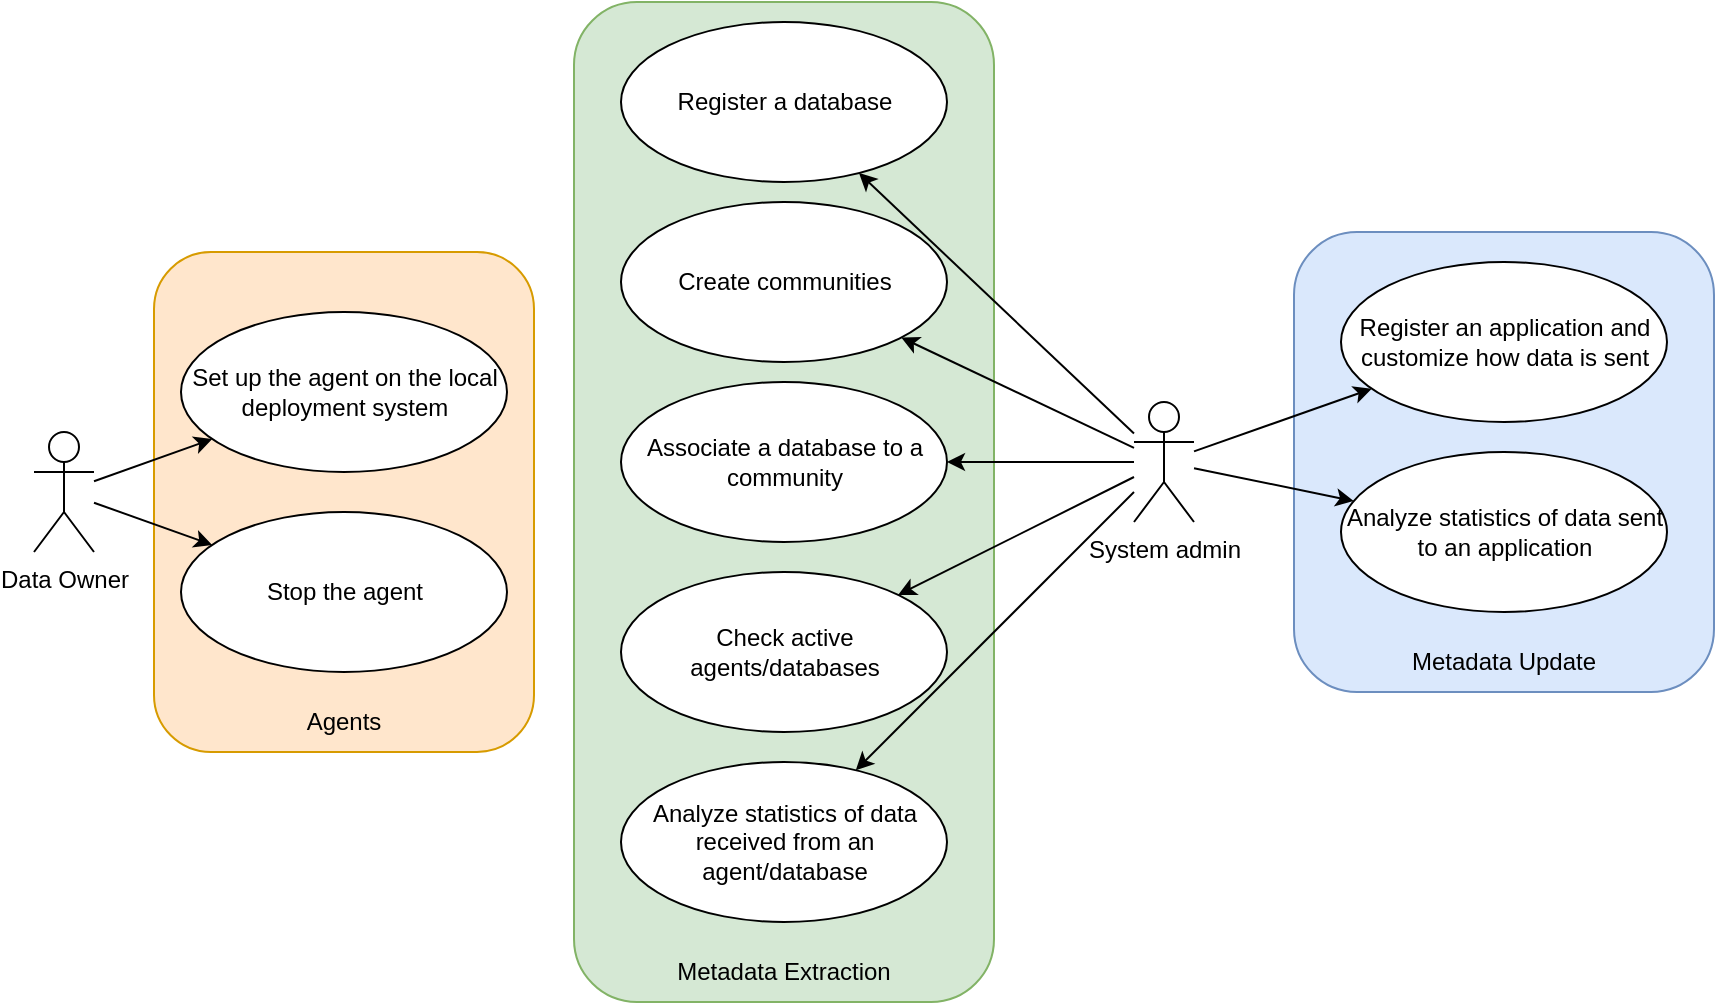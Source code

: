 <mxfile version="15.2.5" type="device"><diagram id="7tema-S1-CnV1HL1y2DF" name="Page-1"><mxGraphModel dx="1422" dy="812" grid="1" gridSize="10" guides="1" tooltips="1" connect="1" arrows="1" fold="1" page="1" pageScale="1" pageWidth="1100" pageHeight="850" math="0" shadow="0"><root><mxCell id="0"/><mxCell id="1" parent="0"/><mxCell id="kHy69dPQcQdU65CGeL7O-1" value="" style="group" parent="1" vertex="1" connectable="0"><mxGeometry x="430" y="265" width="210" height="500" as="geometry"/></mxCell><mxCell id="OFENUCkdm50M8_I2U75p-9" value="" style="rounded=1;whiteSpace=wrap;html=1;fillColor=#d5e8d4;strokeColor=#82b366;" parent="kHy69dPQcQdU65CGeL7O-1" vertex="1"><mxGeometry width="210" height="500" as="geometry"/></mxCell><mxCell id="OFENUCkdm50M8_I2U75p-15" value="Metadata Extraction" style="text;html=1;strokeColor=none;fillColor=none;align=center;verticalAlign=middle;whiteSpace=wrap;rounded=0;" parent="kHy69dPQcQdU65CGeL7O-1" vertex="1"><mxGeometry x="50" y="470" width="110" height="30" as="geometry"/></mxCell><mxCell id="OFENUCkdm50M8_I2U75p-20" value="Check active agents/databases" style="ellipse;whiteSpace=wrap;html=1;" parent="kHy69dPQcQdU65CGeL7O-1" vertex="1"><mxGeometry x="23.5" y="285" width="163" height="80" as="geometry"/></mxCell><mxCell id="U8T1ZMazDNd40cFT3kOO-9" value="Analyze statistics of data received from an agent/database" style="ellipse;whiteSpace=wrap;html=1;" parent="kHy69dPQcQdU65CGeL7O-1" vertex="1"><mxGeometry x="23.5" y="380" width="163" height="80" as="geometry"/></mxCell><mxCell id="U8T1ZMazDNd40cFT3kOO-10" value="Register a database" style="ellipse;whiteSpace=wrap;html=1;" parent="kHy69dPQcQdU65CGeL7O-1" vertex="1"><mxGeometry x="23.5" y="10" width="163" height="80" as="geometry"/></mxCell><mxCell id="U8T1ZMazDNd40cFT3kOO-11" value="Create communities" style="ellipse;whiteSpace=wrap;html=1;" parent="kHy69dPQcQdU65CGeL7O-1" vertex="1"><mxGeometry x="23.5" y="100" width="163" height="80" as="geometry"/></mxCell><mxCell id="U8T1ZMazDNd40cFT3kOO-13" value="Associate a database to a community" style="ellipse;whiteSpace=wrap;html=1;" parent="kHy69dPQcQdU65CGeL7O-1" vertex="1"><mxGeometry x="23.5" y="190" width="163" height="80" as="geometry"/></mxCell><mxCell id="kHy69dPQcQdU65CGeL7O-2" value="" style="group" parent="1" vertex="1" connectable="0"><mxGeometry x="790" y="380" width="210" height="230" as="geometry"/></mxCell><mxCell id="OFENUCkdm50M8_I2U75p-16" value="" style="rounded=1;whiteSpace=wrap;html=1;fillColor=#dae8fc;strokeColor=#6c8ebf;" parent="kHy69dPQcQdU65CGeL7O-2" vertex="1"><mxGeometry width="210" height="230" as="geometry"/></mxCell><mxCell id="OFENUCkdm50M8_I2U75p-17" value="Metadata Update" style="text;html=1;strokeColor=none;fillColor=none;align=center;verticalAlign=middle;whiteSpace=wrap;rounded=0;" parent="kHy69dPQcQdU65CGeL7O-2" vertex="1"><mxGeometry x="50" y="200" width="110" height="30" as="geometry"/></mxCell><mxCell id="U8T1ZMazDNd40cFT3kOO-3" value="Register an application and customize how data is sent" style="ellipse;whiteSpace=wrap;html=1;" parent="kHy69dPQcQdU65CGeL7O-2" vertex="1"><mxGeometry x="23.5" y="15" width="163" height="80" as="geometry"/></mxCell><mxCell id="U8T1ZMazDNd40cFT3kOO-5" value="Analyze statistics of data sent to an application" style="ellipse;whiteSpace=wrap;html=1;" parent="kHy69dPQcQdU65CGeL7O-2" vertex="1"><mxGeometry x="23.5" y="110" width="163" height="80" as="geometry"/></mxCell><mxCell id="kHy69dPQcQdU65CGeL7O-3" value="" style="group" parent="1" vertex="1" connectable="0"><mxGeometry x="220" y="390" width="190" height="250" as="geometry"/></mxCell><mxCell id="OFENUCkdm50M8_I2U75p-5" value="" style="rounded=1;whiteSpace=wrap;html=1;fillColor=#ffe6cc;strokeColor=#d79b00;" parent="kHy69dPQcQdU65CGeL7O-3" vertex="1"><mxGeometry width="190" height="250" as="geometry"/></mxCell><mxCell id="OFENUCkdm50M8_I2U75p-7" value="Stop the agent" style="ellipse;whiteSpace=wrap;html=1;" parent="kHy69dPQcQdU65CGeL7O-3" vertex="1"><mxGeometry x="13.5" y="130" width="163" height="80" as="geometry"/></mxCell><mxCell id="OFENUCkdm50M8_I2U75p-8" value="Agents" style="text;html=1;strokeColor=none;fillColor=none;align=center;verticalAlign=middle;whiteSpace=wrap;rounded=0;" parent="kHy69dPQcQdU65CGeL7O-3" vertex="1"><mxGeometry x="65" y="220" width="60" height="30" as="geometry"/></mxCell><mxCell id="OFENUCkdm50M8_I2U75p-12" value="Set up the agent on the local deployment system" style="ellipse;whiteSpace=wrap;html=1;" parent="kHy69dPQcQdU65CGeL7O-3" vertex="1"><mxGeometry x="13.5" y="30" width="163" height="80" as="geometry"/></mxCell><mxCell id="OFENUCkdm50M8_I2U75p-1" value="Data Owner" style="shape=umlActor;verticalLabelPosition=bottom;verticalAlign=top;html=1;outlineConnect=0;" parent="1" vertex="1"><mxGeometry x="160" y="480" width="30" height="60" as="geometry"/></mxCell><mxCell id="kHy69dPQcQdU65CGeL7O-13" value="" style="rounded=0;orthogonalLoop=1;jettySize=auto;html=1;" parent="1" source="OFENUCkdm50M8_I2U75p-2" target="U8T1ZMazDNd40cFT3kOO-3" edge="1"><mxGeometry relative="1" as="geometry"/></mxCell><mxCell id="kHy69dPQcQdU65CGeL7O-14" value="" style="edgeStyle=none;rounded=0;orthogonalLoop=1;jettySize=auto;html=1;" parent="1" source="OFENUCkdm50M8_I2U75p-2" target="U8T1ZMazDNd40cFT3kOO-13" edge="1"><mxGeometry relative="1" as="geometry"/></mxCell><mxCell id="kHy69dPQcQdU65CGeL7O-15" value="" style="edgeStyle=none;rounded=0;orthogonalLoop=1;jettySize=auto;html=1;" parent="1" source="OFENUCkdm50M8_I2U75p-2" target="OFENUCkdm50M8_I2U75p-20" edge="1"><mxGeometry relative="1" as="geometry"/></mxCell><mxCell id="kHy69dPQcQdU65CGeL7O-16" value="" style="edgeStyle=none;rounded=0;orthogonalLoop=1;jettySize=auto;html=1;" parent="1" source="OFENUCkdm50M8_I2U75p-2" target="U8T1ZMazDNd40cFT3kOO-11" edge="1"><mxGeometry relative="1" as="geometry"/></mxCell><mxCell id="kHy69dPQcQdU65CGeL7O-17" value="" style="edgeStyle=none;rounded=0;orthogonalLoop=1;jettySize=auto;html=1;" parent="1" source="OFENUCkdm50M8_I2U75p-2" target="U8T1ZMazDNd40cFT3kOO-10" edge="1"><mxGeometry relative="1" as="geometry"/></mxCell><mxCell id="OFENUCkdm50M8_I2U75p-2" value="System admin" style="shape=umlActor;verticalLabelPosition=bottom;verticalAlign=top;html=1;outlineConnect=0;" parent="1" vertex="1"><mxGeometry x="710" y="465" width="30" height="60" as="geometry"/></mxCell><mxCell id="OFENUCkdm50M8_I2U75p-13" value="" style="endArrow=classic;html=1;rounded=0;" parent="1" source="OFENUCkdm50M8_I2U75p-1" target="OFENUCkdm50M8_I2U75p-12" edge="1"><mxGeometry width="50" height="50" relative="1" as="geometry"><mxPoint x="430" y="840" as="sourcePoint"/><mxPoint x="480" y="670" as="targetPoint"/></mxGeometry></mxCell><mxCell id="OFENUCkdm50M8_I2U75p-14" value="" style="endArrow=classic;html=1;rounded=0;" parent="1" source="OFENUCkdm50M8_I2U75p-1" target="OFENUCkdm50M8_I2U75p-7" edge="1"><mxGeometry width="50" height="50" relative="1" as="geometry"><mxPoint x="60" y="640.357" as="sourcePoint"/><mxPoint x="281.809" y="497.765" as="targetPoint"/></mxGeometry></mxCell><mxCell id="kHy69dPQcQdU65CGeL7O-8" value="" style="endArrow=classic;html=1;rounded=0;" parent="1" source="OFENUCkdm50M8_I2U75p-2" target="U8T1ZMazDNd40cFT3kOO-9" edge="1"><mxGeometry width="50" height="50" relative="1" as="geometry"><mxPoint x="360" y="790" as="sourcePoint"/><mxPoint x="410" y="740" as="targetPoint"/></mxGeometry></mxCell><mxCell id="kHy69dPQcQdU65CGeL7O-9" value="" style="endArrow=classic;html=1;rounded=0;" parent="1" source="OFENUCkdm50M8_I2U75p-2" target="U8T1ZMazDNd40cFT3kOO-5" edge="1"><mxGeometry width="50" height="50" relative="1" as="geometry"><mxPoint x="180" y="881.951" as="sourcePoint"/><mxPoint x="519.994" y="699.516" as="targetPoint"/></mxGeometry></mxCell></root></mxGraphModel></diagram></mxfile>